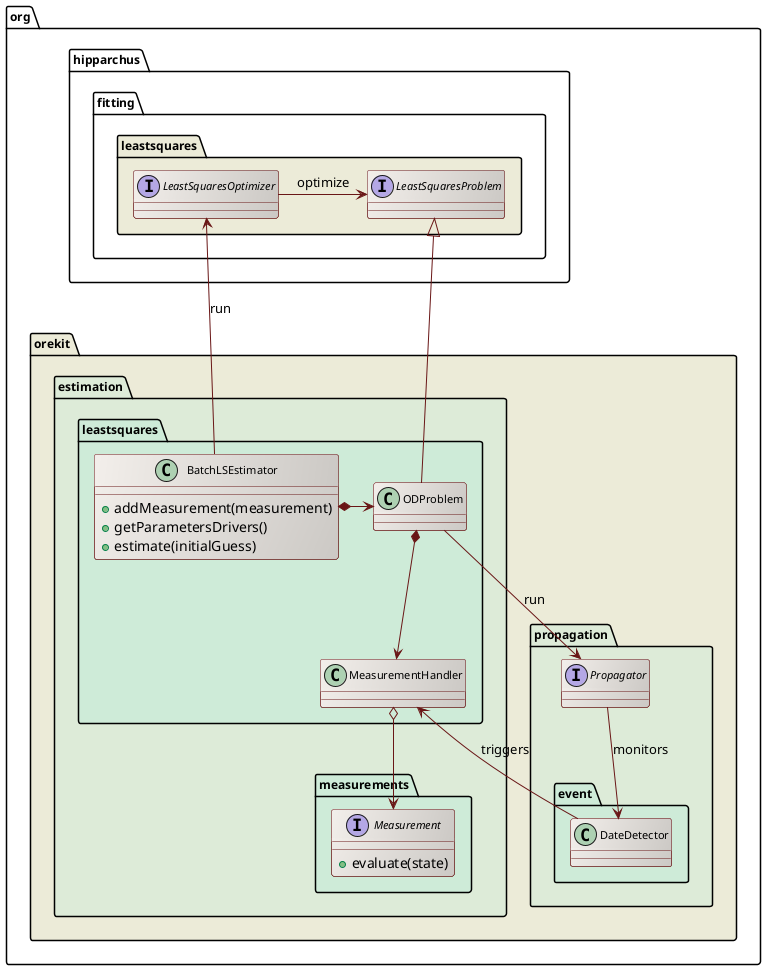 ' Copyright 2002-2016 CS Systèmes d'Information
' Licensed to CS Systèmes d'Information (CS) under one or more
' contributor license agreements.  See the NOTICE file distributed with
' this work for additional information regarding copyright ownership.
' CS licenses this file to You under the Apache License, Version 2.0
' (the "License"); you may not use this file except in compliance with
' the License.  You may obtain a copy of the License at
'
'   http://www.apache.org/licenses/LICENSE-2.0
'
' Unless required by applicable law or agreed to in writing, software
' distributed under the License is distributed on an "AS IS" BASIS,
' WITHOUT WARRANTIES OR CONDITIONS OF ANY KIND, either express or implied.
' See the License for the specific language governing permissions and
' limitations under the License.
 
@startuml

  skinparam svek                  true
  skinparam ClassBackgroundColor  #F3EFEB/CCC9C5
  skinparam ClassArrowColor       #691616
  skinparam ClassBorderColor      #691616
  skinparam NoteBackgroundColor   #F3EFEB
  skinparam NoteBorderColor       #691616
  skinparam NoteFontColor         #691616
  skinparam ClassFontSize         11
  skinparam PackageFontSize       12

  package org.hipparchus.fitting.leastsquares #ECEBD8 {

          interface LeastSquaresOptimizer
          interface LeastSquaresProblem
          LeastSquaresOptimizer -right-> LeastSquaresProblem  : optimize

  }

  package org.orekit #ECEBD8 {

    package propagation #DDEBD8 {
        interface Propagator
        package event #CEEBD8 {
            Propagator --> DateDetector : monitors
        }
    }

    package estimation #DDEBD8 {

        package leastsquares #CEEBD8 {

           class BatchLSEstimator {
              +addMeasurement(measurement)
              +getParametersDrivers()
              +estimate(initialGuess)
           }
           class ODProblem
           class MeasurementHandler

            ODProblem *--> MeasurementHandler
            ODProblem --> Propagator : run
            MeasurementHandler <-- DateDetector : triggers

          BatchLSEstimator *-right-> ODProblem
          LeastSquaresProblem <|-- ODProblem
          LeastSquaresOptimizer  <-- BatchLSEstimator : run
        }

        package measurements #CEEBD8 {
            interface Measurement {
              +evaluate(state)
            }
            MeasurementHandler o--> Measurement
        }
    }

  }

@enduml
